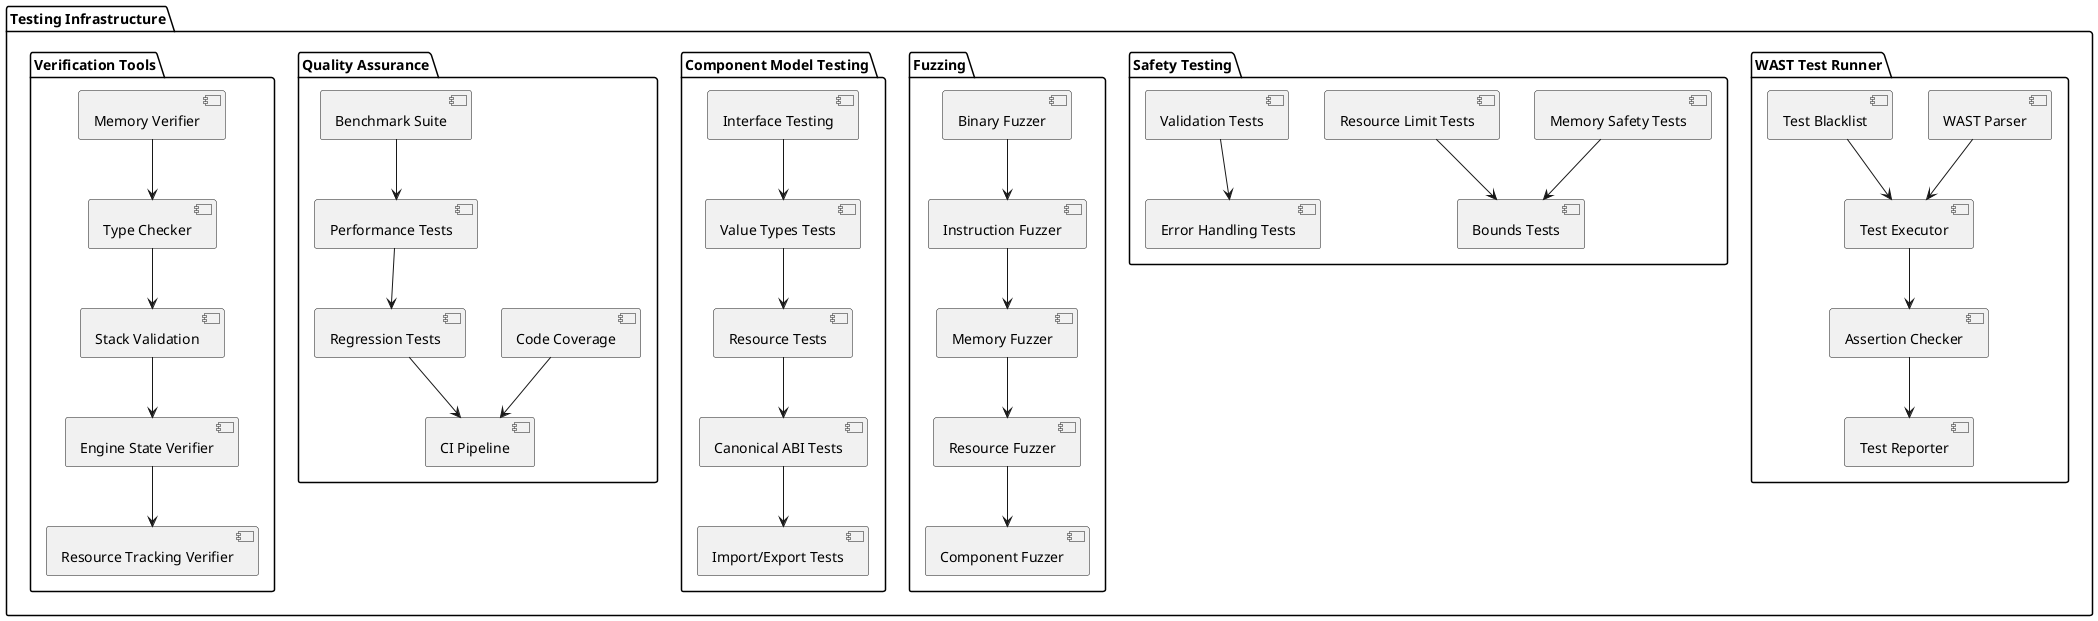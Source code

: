 @startuml

package "Testing Infrastructure" {
  package "WAST Test Runner" {
    [WAST Parser] as WASTParser
    [Test Executor] as TestExec
    [Assertion Checker] as Assert
    [Test Reporter] as TestReport
    [Test Blacklist] as Blacklist
    
    WASTParser --> TestExec
    TestExec --> Assert
    Assert --> TestReport
    Blacklist --> TestExec
  }
  
  package "Safety Testing" {
    [Memory Safety Tests] as MemTest
    [Resource Limit Tests] as ResTest
    [Bounds Tests] as BoundsTest
    [Validation Tests] as ValidTest
    [Error Handling Tests] as ErrorTest
    
    MemTest --> BoundsTest
    ResTest --> BoundsTest
    ValidTest --> ErrorTest
  }
  
  package "Fuzzing" {
    [Binary Fuzzer] as BinFuzz
    [Instruction Fuzzer] as InstFuzz
    [Memory Fuzzer] as MemFuzz
    [Resource Fuzzer] as ResFuzz
    [Component Fuzzer] as CompFuzz
    
    BinFuzz --> InstFuzz
    InstFuzz --> MemFuzz
    MemFuzz --> ResFuzz
    ResFuzz --> CompFuzz
  }
  
  package "Component Model Testing" {
    [Interface Testing] as InterfaceTest
    [Value Types Tests] as ValueTest
    [Resource Tests] as ResourceTest
    [Canonical ABI Tests] as ABITest
    [Import/Export Tests] as IETest
    
    InterfaceTest --> ValueTest
    ValueTest --> ResourceTest
    ResourceTest --> ABITest
    ABITest --> IETest
  }
  
  package "Quality Assurance" {
    [Code Coverage] as Coverage
    [Benchmark Suite] as Bench
    [CI Pipeline] as CI
    [Performance Tests] as PerfTest
    [Regression Tests] as RegTest
    
    Coverage --> CI
    Bench --> PerfTest
    PerfTest --> RegTest
    RegTest --> CI
  }
  
  package "Verification Tools" {
    [Memory Verifier] as MemVerify
    [Type Checker] as TypeCheck
    [Stack Validation] as StackValid
    [Engine State Verifier] as EngineVerify
    [Resource Tracking Verifier] as ResVerify
    
    MemVerify --> TypeCheck
    TypeCheck --> StackValid
    StackValid --> EngineVerify
    EngineVerify --> ResVerify
  }
}

@enduml 